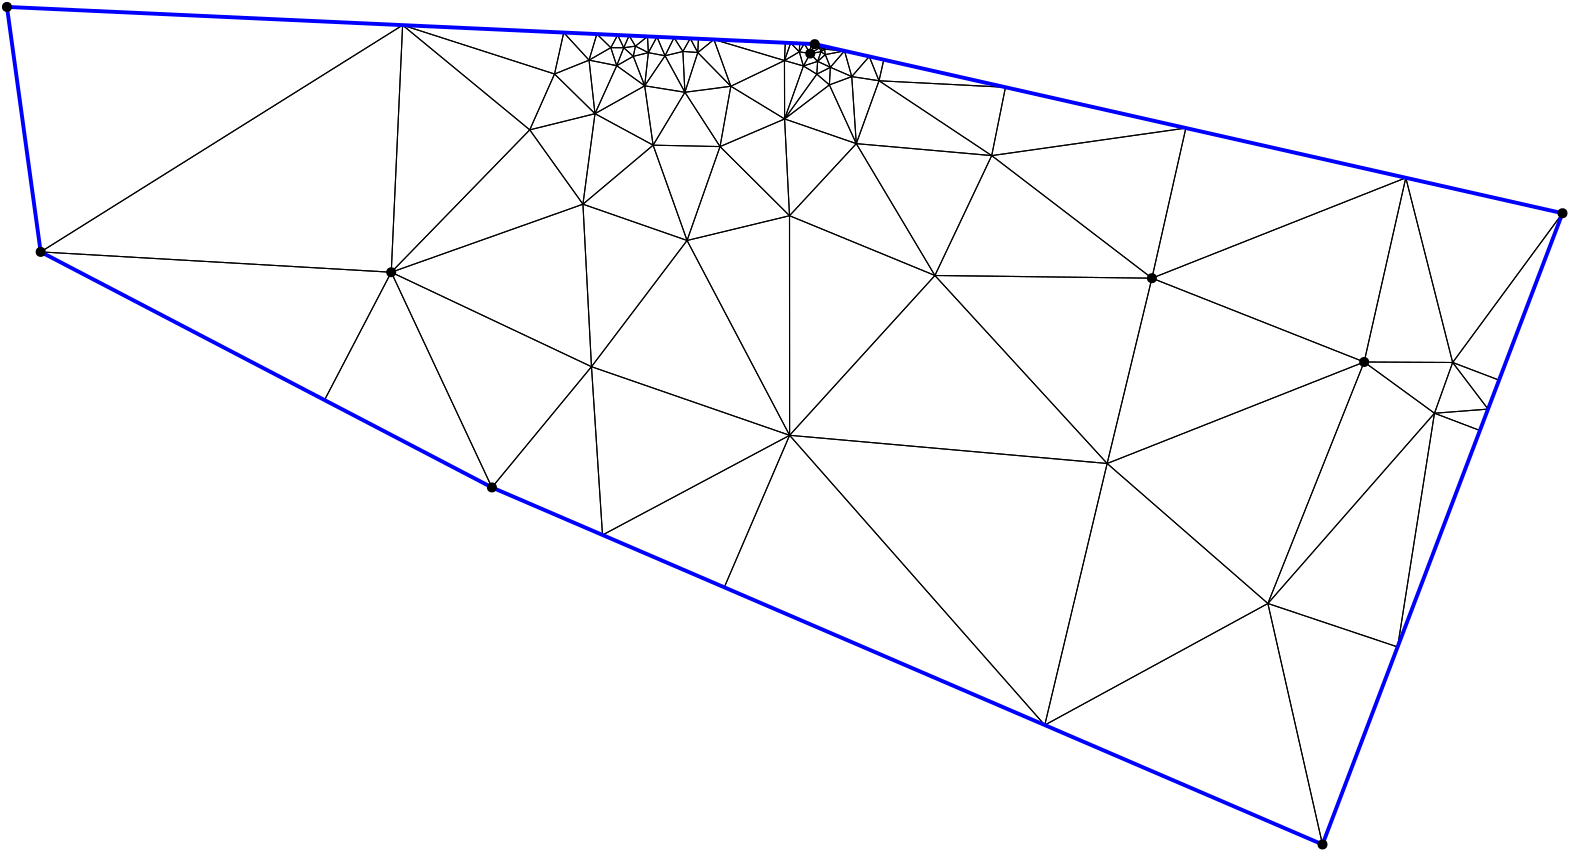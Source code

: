 <?xml version="1.0"?>
<!DOCTYPE ipe SYSTEM "ipe.dtd">
<ipe version="70218" creator="Ipe 7.2.24">
<info created="D:20221020151441" modified="D:20221020151441"/>
<ipestyle name="basic">
<symbol name="mark/disk(sx)" transformations="translations">
<path fill="sym-stroke">
0.6 0 0 0.6 0 0 e
</path>
</symbol>
<anglesize name="22.5 deg" value="22.5"/>
<anglesize name="30 deg" value="30"/>
<anglesize name="45 deg" value="45"/>
<anglesize name="60 deg" value="60"/>
<anglesize name="90 deg" value="90"/>
<arrowsize name="large" value="10"/>
<arrowsize name="small" value="5"/>
<arrowsize name="tiny" value="3"/>
<color name="blue" value="0 0 1"/>
<color name="gray" value="0.745"/>
<color name="green" value="0 1 0"/>
<color name="red" value="1 0 0"/>
<color name="pink" value="1 0.753 0.796"/>
<pen name="heavier" value="0.8"/>
<pen name="fat" value="1.4"/>
<pen name="ultrafat" value="2"/>
<gridsize name="16 pts (~6 mm)" value="16"/>
<gridsize name="32 pts (~12 mm)" value="32"/>
<gridsize name="4 pts" value="4"/>
<gridsize name="8 pts (~3 mm)" value="8"/>
<opacity name="10%" value="0.1"/>
<opacity name="25%" value="0.25"/>
<opacity name="50%" value="0.5"/>
<opacity name="75%" value="0.75"/>
<symbolsize name="large" value="5"/>
<symbolsize name="small" value="2"/>
<symbolsize name="tiny" value="1.1"/>
<textsize name="huge" value="\huge"/>
<textsize name="large" value="\large"/>
<textsize name="small" value="\small"/>
<textsize name="tiny" value="	iny"/>
<tiling name="falling" angle="-60" step="4" width="1"/>
<tiling name="rising" angle="30" step="4" width="1"/>
</ipestyle>
<page>
<layer name="hull"/>
<layer name="constraints"/>
<layer name="triangulation"/>
<layer name="obtuse"/>
<layer name="blub"/>
<layer name="problems"/>
<view layers="hull constraints triangulation obtuse blub" active="triangulation"/>
<path layer="triangulation" stroke="black">
130.327 431.985 m 
154.349 478.006 l 
</path>
<path layer="triangulation" stroke="black">
154.349 478.006 m 
28.139 485.325 l 
</path>
<path layer="triangulation" stroke="black">
28.139 485.325 m 
130.327 431.985 l 
</path>
<path layer="triangulation" stroke="black">
274.235 364.574 m 
297.758 419.299 l 
</path>
<path layer="triangulation" stroke="black">
297.758 419.299 m 
230.408 383.413 l 
</path>
<path layer="triangulation" stroke="black">
230.408 383.413 m 
274.235 364.574 l 
</path>
<path layer="triangulation" stroke="black">
270.518 561.793 m 
264.706 557.089 l 
</path>
<path layer="triangulation" stroke="black">
264.706 557.089 m 
276.598 544.961 l 
</path>
<path layer="triangulation" stroke="black">
276.598 544.961 m 
270.518 561.793 l 
</path>
<path layer="triangulation" stroke="black">
302.723 552.251 m 
305.193 556.731 l 
</path>
<path layer="triangulation" stroke="black">
305.193 556.731 m 
301.247 557.351 l 
</path>
<path layer="triangulation" stroke="black">
301.247 557.351 m 
302.723 552.251 l 
</path>
<path layer="triangulation" stroke="black">
28.139 485.325 m 
154.349 478.006 l 
</path>
<path layer="triangulation" stroke="black">
154.349 478.006 m 
158.444 566.953 l 
</path>
<path layer="triangulation" stroke="black">
158.444 566.953 m 
28.139 485.325 l 
</path>
<path layer="triangulation" stroke="black">
226.433 443.993 m 
154.349 478.006 l 
</path>
<path layer="triangulation" stroke="black">
154.349 478.006 m 
190.587 400.53 l 
</path>
<path layer="triangulation" stroke="black">
190.587 400.53 m 
226.433 443.993 l 
</path>
<path layer="triangulation" stroke="black">
226.433 443.993 m 
297.758 419.299 l 
</path>
<path layer="triangulation" stroke="black">
297.758 419.299 m 
260.846 489.439 l 
</path>
<path layer="triangulation" stroke="black">
260.846 489.439 m 
226.433 443.993 l 
</path>
<path layer="triangulation" stroke="black">
519.589 512.005 m 
428.19 475.864 l 
</path>
<path layer="triangulation" stroke="black">
428.19 475.864 m 
504.594 445.695 l 
</path>
<path layer="triangulation" stroke="black">
504.594 445.695 m 
519.589 512.005 l 
</path>
<path layer="triangulation" stroke="black">
226.433 443.993 m 
223.358 502.497 l 
</path>
<path layer="triangulation" stroke="black">
223.358 502.497 m 
154.349 478.006 l 
</path>
<path layer="triangulation" stroke="black">
154.349 478.006 m 
226.433 443.993 l 
</path>
<path layer="triangulation" stroke="black">
529.911 427.245 m 
504.594 445.695 l 
</path>
<path layer="triangulation" stroke="black">
504.594 445.695 m 
469.937 358.753 l 
</path>
<path layer="triangulation" stroke="black">
469.937 358.753 m 
529.911 427.245 l 
</path>
<path layer="triangulation" stroke="black">
519.589 512.005 m 
440.411 529.909 l 
</path>
<path layer="triangulation" stroke="black">
440.411 529.909 m 
428.19 475.864 l 
</path>
<path layer="triangulation" stroke="black">
428.19 475.864 m 
519.589 512.005 l 
</path>
<path layer="triangulation" stroke="black">
412.073 409.152 m 
428.19 475.864 l 
</path>
<path layer="triangulation" stroke="black">
428.19 475.864 m 
350.067 476.833 l 
</path>
<path layer="triangulation" stroke="black">
350.067 476.833 m 
412.073 409.152 l 
</path>
<path layer="triangulation" stroke="black">
242.255 559.397 m 
246.595 562.894 l 
</path>
<path layer="triangulation" stroke="black">
246.595 562.894 m 
239.976 563.199 l 
</path>
<path layer="triangulation" stroke="black">
239.976 563.199 m 
242.255 559.397 l 
</path>
<path layer="triangulation" stroke="black">
227.695 535.086 m 
213.128 549.369 l 
</path>
<path layer="triangulation" stroke="black">
213.128 549.369 m 
204.208 529.264 l 
</path>
<path layer="triangulation" stroke="black">
204.208 529.264 m 
227.695 535.086 l 
</path>
<path layer="triangulation" stroke="black">
309.055 557.392 m 
305.193 556.731 l 
</path>
<path layer="triangulation" stroke="black">
305.193 556.731 m 
307.843 553.919 l 
</path>
<path layer="triangulation" stroke="black">
307.843 553.919 m 
309.055 557.392 l 
</path>
<path layer="triangulation" stroke="black">
272.714 523.24 m 
248.622 523.747 l 
</path>
<path layer="triangulation" stroke="black">
248.622 523.747 m 
260.846 489.439 l 
</path>
<path layer="triangulation" stroke="black">
260.846 489.439 m 
272.714 523.24 l 
</path>
<path layer="triangulation" stroke="black">
227.695 535.086 m 
245.587 545.119 l 
</path>
<path layer="triangulation" stroke="black">
245.587 545.119 m 
235.523 552.361 l 
</path>
<path layer="triangulation" stroke="black">
235.523 552.361 m 
227.695 535.086 l 
</path>
<path layer="triangulation" stroke="black">
233.386 558.852 m 
225.551 554.362 l 
</path>
<path layer="triangulation" stroke="black">
225.551 554.362 m 
235.523 552.361 l 
</path>
<path layer="triangulation" stroke="black">
235.523 552.361 m 
233.386 558.852 l 
</path>
<path layer="triangulation" stroke="black">
204.208 529.264 m 
154.349 478.006 l 
</path>
<path layer="triangulation" stroke="black">
154.349 478.006 m 
223.358 502.497 l 
</path>
<path layer="triangulation" stroke="black">
223.358 502.497 m 
204.208 529.264 l 
</path>
<path layer="triangulation" stroke="black">
295.908 554.216 m 
270.518 561.793 l 
</path>
<path layer="triangulation" stroke="black">
270.518 561.793 m 
276.598 544.961 l 
</path>
<path layer="triangulation" stroke="black">
276.598 544.961 m 
295.908 554.216 l 
</path>
<path layer="triangulation" stroke="black">
227.695 535.086 m 
235.523 552.361 l 
</path>
<path layer="triangulation" stroke="black">
235.523 552.361 m 
225.551 554.362 l 
</path>
<path layer="triangulation" stroke="black">
225.551 554.362 m 
227.695 535.086 l 
</path>
<path layer="triangulation" stroke="black">
350.067 476.833 m 
297.725 498.349 l 
</path>
<path layer="triangulation" stroke="black">
297.725 498.349 m 
297.758 419.299 l 
</path>
<path layer="triangulation" stroke="black">
297.758 419.299 m 
350.067 476.833 l 
</path>
<path layer="triangulation" stroke="black">
295.954 533.188 m 
276.598 544.961 l 
</path>
<path layer="triangulation" stroke="black">
276.598 544.961 m 
272.714 523.24 l 
</path>
<path layer="triangulation" stroke="black">
272.714 523.24 m 
295.954 533.188 l 
</path>
<path layer="triangulation" stroke="black">
216.443 564.282 m 
213.128 549.369 l 
</path>
<path layer="triangulation" stroke="black">
213.128 549.369 m 
225.551 554.362 l 
</path>
<path layer="triangulation" stroke="black">
225.551 554.362 m 
216.443 564.282 l 
</path>
<path layer="triangulation" stroke="black">
158.444 566.953 m 
154.349 478.006 l 
</path>
<path layer="triangulation" stroke="black">
154.349 478.006 m 
204.208 529.264 l 
</path>
<path layer="triangulation" stroke="black">
204.208 529.264 m 
158.444 566.953 l 
</path>
<path layer="triangulation" stroke="black">
241.478 555.739 m 
238.048 558.825 l 
</path>
<path layer="triangulation" stroke="black">
238.048 558.825 m 
235.523 552.361 l 
</path>
<path layer="triangulation" stroke="black">
235.523 552.361 m 
241.478 555.739 l 
</path>
<path layer="triangulation" stroke="black">
158.444 566.953 m 
213.128 549.369 l 
</path>
<path layer="triangulation" stroke="black">
213.128 549.369 m 
216.443 564.282 l 
</path>
<path layer="triangulation" stroke="black">
216.443 564.282 m 
158.444 566.953 l 
</path>
<path layer="triangulation" stroke="black">
16 573.511 m 
28.139 485.325 l 
</path>
<path layer="triangulation" stroke="black">
28.139 485.325 m 
158.444 566.953 l 
</path>
<path layer="triangulation" stroke="black">
158.444 566.953 m 
16 573.511 l 
</path>
<path layer="triangulation" stroke="black">
239.976 563.199 m 
235.868 563.388 l 
</path>
<path layer="triangulation" stroke="black">
235.868 563.388 m 
238.048 558.825 l 
</path>
<path layer="triangulation" stroke="black">
238.048 558.825 m 
239.976 563.199 l 
</path>
<path layer="triangulation" stroke="black">
309.584 558.762 m 
308.53 558.804 l 
</path>
<path layer="triangulation" stroke="black">
308.53 558.804 m 
309.055 557.392 l 
</path>
<path layer="triangulation" stroke="black">
309.055 557.392 m 
309.584 558.762 l 
</path>
<path layer="triangulation" stroke="black">
306.8 560.122 m 
305.193 556.731 l 
</path>
<path layer="triangulation" stroke="black">
305.193 556.731 m 
308.53 558.804 l 
</path>
<path layer="triangulation" stroke="black">
308.53 558.804 m 
306.8 560.122 l 
</path>
<path layer="triangulation" stroke="black">
306.8 560.122 m 
308.53 558.804 l 
</path>
<path layer="triangulation" stroke="black">
308.53 558.804 m 
308.73 559.686 l 
</path>
<path layer="triangulation" stroke="black">
308.73 559.686 m 
306.8 560.122 l 
</path>
<path layer="triangulation" stroke="black">
306.8 560.122 m 
305.353 560.189 l 
</path>
<path layer="triangulation" stroke="black">
305.353 560.189 m 
305.193 556.731 l 
</path>
<path layer="triangulation" stroke="black">
305.193 556.731 m 
306.8 560.122 l 
</path>
<path layer="triangulation" stroke="black">
310.233 559.346 m 
309.402 559.534 l 
</path>
<path layer="triangulation" stroke="black">
309.402 559.534 m 
309.584 558.762 l 
</path>
<path layer="triangulation" stroke="black">
309.584 558.762 m 
310.233 559.346 l 
</path>
<path layer="triangulation" stroke="black">
310.602 556.346 m 
310.355 558.298 l 
</path>
<path layer="triangulation" stroke="black">
310.355 558.298 m 
309.055 557.392 l 
</path>
<path layer="triangulation" stroke="black">
309.055 557.392 m 
310.602 556.346 l 
</path>
<path layer="triangulation" stroke="black">
440.411 529.909 m 
370.515 519.993 l 
</path>
<path layer="triangulation" stroke="black">
370.515 519.993 m 
428.19 475.864 l 
</path>
<path layer="triangulation" stroke="black">
428.19 475.864 m 
440.411 529.909 l 
</path>
<path layer="triangulation" stroke="black">
310.575 559.269 m 
310.233 559.346 l 
</path>
<path layer="triangulation" stroke="black">
310.233 559.346 m 
310.355 558.298 l 
</path>
<path layer="triangulation" stroke="black">
310.355 558.298 m 
310.575 559.269 l 
</path>
<path layer="triangulation" stroke="black">
549.192 428.738 m 
553.155 439.164 l 
</path>
<path layer="triangulation" stroke="black">
553.155 439.164 m 
536.459 445.512 l 
</path>
<path layer="triangulation" stroke="black">
536.459 445.512 m 
549.192 428.738 l 
</path>
<path layer="triangulation" stroke="black">
536.459 445.512 m 
519.589 512.005 l 
</path>
<path layer="triangulation" stroke="black">
519.589 512.005 m 
504.594 445.695 l 
</path>
<path layer="triangulation" stroke="black">
504.594 445.695 m 
536.459 445.512 l 
</path>
<path layer="triangulation" stroke="black">
230.408 383.413 m 
226.433 443.993 l 
</path>
<path layer="triangulation" stroke="black">
226.433 443.993 m 
190.587 400.53 l 
</path>
<path layer="triangulation" stroke="black">
190.587 400.53 m 
230.408 383.413 l 
</path>
<path layer="triangulation" stroke="black">
260.846 489.439 m 
223.358 502.497 l 
</path>
<path layer="triangulation" stroke="black">
223.358 502.497 m 
226.433 443.993 l 
</path>
<path layer="triangulation" stroke="black">
226.433 443.993 m 
260.846 489.439 l 
</path>
<path layer="triangulation" stroke="black">
190.587 400.53 m 
154.349 478.006 l 
</path>
<path layer="triangulation" stroke="black">
154.349 478.006 m 
130.327 431.985 l 
</path>
<path layer="triangulation" stroke="black">
130.327 431.985 m 
190.587 400.53 l 
</path>
<path layer="triangulation" stroke="black">
350.067 476.833 m 
428.19 475.864 l 
</path>
<path layer="triangulation" stroke="black">
428.19 475.864 m 
370.515 519.993 l 
</path>
<path layer="triangulation" stroke="black">
370.515 519.993 m 
350.067 476.833 l 
</path>
<path layer="triangulation" stroke="black">
230.408 383.413 m 
297.758 419.299 l 
</path>
<path layer="triangulation" stroke="black">
297.758 419.299 m 
226.433 443.993 l 
</path>
<path layer="triangulation" stroke="black">
226.433 443.993 m 
230.408 383.413 l 
</path>
<path layer="triangulation" stroke="black">
259.339 557.489 m 
260.069 542.793 l 
</path>
<path layer="triangulation" stroke="black">
260.069 542.793 m 
264.706 557.089 l 
</path>
<path layer="triangulation" stroke="black">
264.706 557.089 m 
259.339 557.489 l 
</path>
<path layer="triangulation" stroke="black">
274.235 364.574 m 
389.61 314.981 l 
</path>
<path layer="triangulation" stroke="black">
389.61 314.981 m 
297.758 419.299 l 
</path>
<path layer="triangulation" stroke="black">
297.758 419.299 m 
274.235 364.574 l 
</path>
<path layer="triangulation" stroke="black">
260.846 489.439 m 
297.758 419.299 l 
</path>
<path layer="triangulation" stroke="black">
297.758 419.299 m 
297.725 498.349 l 
</path>
<path layer="triangulation" stroke="black">
297.725 498.349 m 
260.846 489.439 l 
</path>
<path layer="triangulation" stroke="black">
389.61 314.981 m 
489.599 272 l 
</path>
<path layer="triangulation" stroke="black">
489.599 272 m 
469.937 358.753 l 
</path>
<path layer="triangulation" stroke="black">
469.937 358.753 m 
389.61 314.981 l 
</path>
<path layer="triangulation" stroke="black">
297.725 498.349 m 
272.714 523.24 l 
</path>
<path layer="triangulation" stroke="black">
272.714 523.24 m 
260.846 489.439 l 
</path>
<path layer="triangulation" stroke="black">
260.846 489.439 m 
297.725 498.349 l 
</path>
<path layer="triangulation" stroke="black">
303.032 560.296 m 
301.247 557.351 l 
</path>
<path layer="triangulation" stroke="black">
301.247 557.351 m 
305.193 556.731 l 
</path>
<path layer="triangulation" stroke="black">
305.193 556.731 m 
303.032 560.296 l 
</path>
<path layer="triangulation" stroke="black">
260.846 489.439 m 
248.622 523.747 l 
</path>
<path layer="triangulation" stroke="black">
248.622 523.747 m 
223.358 502.497 l 
</path>
<path layer="triangulation" stroke="black">
223.358 502.497 m 
260.846 489.439 l 
</path>
<path layer="triangulation" stroke="black">
272.714 523.24 m 
260.069 542.793 l 
</path>
<path layer="triangulation" stroke="black">
260.069 542.793 m 
248.622 523.747 l 
</path>
<path layer="triangulation" stroke="black">
248.622 523.747 m 
272.714 523.24 l 
</path>
<path layer="triangulation" stroke="black">
297.725 498.349 m 
295.954 533.188 l 
</path>
<path layer="triangulation" stroke="black">
295.954 533.188 m 
272.714 523.24 l 
</path>
<path layer="triangulation" stroke="black">
272.714 523.24 m 
297.725 498.349 l 
</path>
<path layer="triangulation" stroke="black">
329.948 546.932 m 
370.515 519.993 l 
</path>
<path layer="triangulation" stroke="black">
370.515 519.993 m 
375.473 544.594 l 
</path>
<path layer="triangulation" stroke="black">
375.473 544.594 m 
329.948 546.932 l 
</path>
<path layer="triangulation" stroke="black">
272.714 523.24 m 
276.598 544.961 l 
</path>
<path layer="triangulation" stroke="black">
276.598 544.961 m 
260.069 542.793 l 
</path>
<path layer="triangulation" stroke="black">
260.069 542.793 m 
272.714 523.24 l 
</path>
<path layer="triangulation" stroke="black">
302.723 552.251 m 
307.843 553.919 l 
</path>
<path layer="triangulation" stroke="black">
307.843 553.919 m 
305.193 556.731 l 
</path>
<path layer="triangulation" stroke="black">
305.193 556.731 m 
302.723 552.251 l 
</path>
<path layer="triangulation" stroke="black">
301.247 557.351 m 
295.908 554.216 l 
</path>
<path layer="triangulation" stroke="black">
295.908 554.216 m 
302.723 552.251 l 
</path>
<path layer="triangulation" stroke="black">
302.723 552.251 m 
301.247 557.351 l 
</path>
<path layer="triangulation" stroke="black">
276.598 544.961 m 
295.954 533.188 l 
</path>
<path layer="triangulation" stroke="black">
295.954 533.188 m 
295.908 554.216 l 
</path>
<path layer="triangulation" stroke="black">
295.908 554.216 m 
276.598 544.961 l 
</path>
<path layer="triangulation" stroke="black">
241.478 555.739 m 
245.587 545.119 l 
</path>
<path layer="triangulation" stroke="black">
245.587 545.119 m 
246.907 557.046 l 
</path>
<path layer="triangulation" stroke="black">
246.907 557.046 m 
241.478 555.739 l 
</path>
<path layer="triangulation" stroke="black">
248.622 523.747 m 
260.069 542.793 l 
</path>
<path layer="triangulation" stroke="black">
260.069 542.793 m 
245.587 545.119 l 
</path>
<path layer="triangulation" stroke="black">
245.587 545.119 m 
248.622 523.747 l 
</path>
<path layer="triangulation" stroke="black">
233.386 558.852 m 
235.523 552.361 l 
</path>
<path layer="triangulation" stroke="black">
235.523 552.361 m 
238.048 558.825 l 
</path>
<path layer="triangulation" stroke="black">
238.048 558.825 m 
233.386 558.852 l 
</path>
<path layer="triangulation" stroke="black">
225.551 554.362 m 
213.128 549.369 l 
</path>
<path layer="triangulation" stroke="black">
213.128 549.369 m 
227.695 535.086 l 
</path>
<path layer="triangulation" stroke="black">
227.695 535.086 m 
225.551 554.362 l 
</path>
<path layer="triangulation" stroke="black">
248.622 523.747 m 
227.695 535.086 l 
</path>
<path layer="triangulation" stroke="black">
227.695 535.086 m 
223.358 502.497 l 
</path>
<path layer="triangulation" stroke="black">
223.358 502.497 m 
248.622 523.747 l 
</path>
<path layer="triangulation" stroke="black">
248.622 523.747 m 
245.587 545.119 l 
</path>
<path layer="triangulation" stroke="black">
245.587 545.119 m 
227.695 535.086 l 
</path>
<path layer="triangulation" stroke="black">
227.695 535.086 m 
248.622 523.747 l 
</path>
<path layer="triangulation" stroke="black">
227.695 535.086 m 
204.208 529.264 l 
</path>
<path layer="triangulation" stroke="black">
204.208 529.264 m 
223.358 502.497 l 
</path>
<path layer="triangulation" stroke="black">
223.358 502.497 m 
227.695 535.086 l 
</path>
<path layer="triangulation" stroke="black">
213.128 549.369 m 
158.444 566.953 l 
</path>
<path layer="triangulation" stroke="black">
158.444 566.953 m 
204.208 529.264 l 
</path>
<path layer="triangulation" stroke="black">
204.208 529.264 m 
213.128 549.369 l 
</path>
<path layer="triangulation" stroke="black">
260.069 542.793 m 
259.339 557.489 l 
</path>
<path layer="triangulation" stroke="black">
259.339 557.489 m 
252.913 555.936 l 
</path>
<path layer="triangulation" stroke="black">
252.913 555.936 m 
260.069 542.793 l 
</path>
<path layer="triangulation" stroke="black">
250.006 562.737 m 
246.595 562.894 l 
</path>
<path layer="triangulation" stroke="black">
246.595 562.894 m 
246.907 557.046 l 
</path>
<path layer="triangulation" stroke="black">
246.907 557.046 m 
250.006 562.737 l 
</path>
<path layer="triangulation" stroke="black">
245.587 545.119 m 
241.478 555.739 l 
</path>
<path layer="triangulation" stroke="black">
241.478 555.739 m 
235.523 552.361 l 
</path>
<path layer="triangulation" stroke="black">
235.523 552.361 m 
245.587 545.119 l 
</path>
<path layer="triangulation" stroke="black">
246.907 557.046 m 
246.595 562.894 l 
</path>
<path layer="triangulation" stroke="black">
246.595 562.894 m 
242.255 559.397 l 
</path>
<path layer="triangulation" stroke="black">
242.255 559.397 m 
246.907 557.046 l 
</path>
<path layer="triangulation" stroke="black">
242.255 559.397 m 
239.976 563.199 l 
</path>
<path layer="triangulation" stroke="black">
239.976 563.199 m 
238.048 558.825 l 
</path>
<path layer="triangulation" stroke="black">
238.048 558.825 m 
242.255 559.397 l 
</path>
<path layer="triangulation" stroke="black">
228.365 563.734 m 
225.551 554.362 l 
</path>
<path layer="triangulation" stroke="black">
225.551 554.362 m 
233.386 558.852 l 
</path>
<path layer="triangulation" stroke="black">
233.386 558.852 m 
228.365 563.734 l 
</path>
<path layer="triangulation" stroke="black">
241.478 555.739 m 
242.255 559.397 l 
</path>
<path layer="triangulation" stroke="black">
242.255 559.397 m 
238.048 558.825 l 
</path>
<path layer="triangulation" stroke="black">
238.048 558.825 m 
241.478 555.739 l 
</path>
<path layer="triangulation" stroke="black">
241.478 555.739 m 
246.907 557.046 l 
</path>
<path layer="triangulation" stroke="black">
246.907 557.046 m 
242.255 559.397 l 
</path>
<path layer="triangulation" stroke="black">
242.255 559.397 m 
241.478 555.739 l 
</path>
<path layer="triangulation" stroke="black">
235.868 563.388 m 
233.386 558.852 l 
</path>
<path layer="triangulation" stroke="black">
233.386 558.852 m 
238.048 558.825 l 
</path>
<path layer="triangulation" stroke="black">
238.048 558.825 m 
235.868 563.388 l 
</path>
<path layer="triangulation" stroke="black">
228.365 563.734 m 
233.386 558.852 l 
</path>
<path layer="triangulation" stroke="black">
233.386 558.852 m 
235.868 563.388 l 
</path>
<path layer="triangulation" stroke="black">
235.868 563.388 m 
228.365 563.734 l 
</path>
<path layer="triangulation" stroke="black">
216.443 564.282 m 
225.551 554.362 l 
</path>
<path layer="triangulation" stroke="black">
225.551 554.362 m 
228.365 563.734 l 
</path>
<path layer="triangulation" stroke="black">
228.365 563.734 m 
216.443 564.282 l 
</path>
<path layer="triangulation" stroke="black">
252.913 555.936 m 
246.907 557.046 l 
</path>
<path layer="triangulation" stroke="black">
246.907 557.046 m 
245.587 545.119 l 
</path>
<path layer="triangulation" stroke="black">
245.587 545.119 m 
252.913 555.936 l 
</path>
<path layer="triangulation" stroke="black">
252.913 555.936 m 
250.006 562.737 l 
</path>
<path layer="triangulation" stroke="black">
250.006 562.737 m 
246.907 557.046 l 
</path>
<path layer="triangulation" stroke="black">
246.907 557.046 m 
252.913 555.936 l 
</path>
<path layer="triangulation" stroke="black">
261.991 562.185 m 
256.163 562.454 l 
</path>
<path layer="triangulation" stroke="black">
256.163 562.454 m 
259.339 557.489 l 
</path>
<path layer="triangulation" stroke="black">
259.339 557.489 m 
261.991 562.185 l 
</path>
<path layer="triangulation" stroke="black">
264.706 557.089 m 
260.069 542.793 l 
</path>
<path layer="triangulation" stroke="black">
260.069 542.793 m 
276.598 544.961 l 
</path>
<path layer="triangulation" stroke="black">
276.598 544.961 m 
264.706 557.089 l 
</path>
<path layer="triangulation" stroke="black">
270.518 561.793 m 
295.908 554.216 l 
</path>
<path layer="triangulation" stroke="black">
295.908 554.216 m 
296.202 560.61 l 
</path>
<path layer="triangulation" stroke="black">
296.202 560.61 m 
270.518 561.793 l 
</path>
<path layer="triangulation" stroke="black">
264.935 562.05 m 
264.706 557.089 l 
</path>
<path layer="triangulation" stroke="black">
264.706 557.089 m 
270.518 561.793 l 
</path>
<path layer="triangulation" stroke="black">
270.518 561.793 m 
264.935 562.05 l 
</path>
<path layer="triangulation" stroke="black">
264.935 562.05 m 
261.991 562.185 l 
</path>
<path layer="triangulation" stroke="black">
261.991 562.185 m 
264.706 557.089 l 
</path>
<path layer="triangulation" stroke="black">
264.706 557.089 m 
264.935 562.05 l 
</path>
<path layer="triangulation" stroke="black">
261.991 562.185 m 
259.339 557.489 l 
</path>
<path layer="triangulation" stroke="black">
259.339 557.489 m 
264.706 557.089 l 
</path>
<path layer="triangulation" stroke="black">
264.706 557.089 m 
261.991 562.185 l 
</path>
<path layer="triangulation" stroke="black">
256.163 562.454 m 
250.006 562.737 l 
</path>
<path layer="triangulation" stroke="black">
250.006 562.737 m 
252.913 555.936 l 
</path>
<path layer="triangulation" stroke="black">
252.913 555.936 m 
256.163 562.454 l 
</path>
<path layer="triangulation" stroke="black">
260.069 542.793 m 
252.913 555.936 l 
</path>
<path layer="triangulation" stroke="black">
252.913 555.936 m 
245.587 545.119 l 
</path>
<path layer="triangulation" stroke="black">
245.587 545.119 m 
260.069 542.793 l 
</path>
<path layer="triangulation" stroke="black">
259.339 557.489 m 
256.163 562.454 l 
</path>
<path layer="triangulation" stroke="black">
256.163 562.454 m 
252.913 555.936 l 
</path>
<path layer="triangulation" stroke="black">
252.913 555.936 m 
259.339 557.489 l 
</path>
<path layer="triangulation" stroke="black">
297.725 498.349 m 
321.767 524.3 l 
</path>
<path layer="triangulation" stroke="black">
321.767 524.3 m 
295.954 533.188 l 
</path>
<path layer="triangulation" stroke="black">
295.954 533.188 m 
297.725 498.349 l 
</path>
<path layer="triangulation" stroke="black">
309.055 557.392 m 
308.53 558.804 l 
</path>
<path layer="triangulation" stroke="black">
308.53 558.804 m 
305.193 556.731 l 
</path>
<path layer="triangulation" stroke="black">
305.193 556.731 m 
309.055 557.392 l 
</path>
<path layer="triangulation" stroke="black">
295.954 533.188 m 
302.723 552.251 l 
</path>
<path layer="triangulation" stroke="black">
302.723 552.251 m 
295.908 554.216 l 
</path>
<path layer="triangulation" stroke="black">
295.908 554.216 m 
295.954 533.188 l 
</path>
<path layer="triangulation" stroke="black">
295.954 533.188 m 
312.075 545.45 l 
</path>
<path layer="triangulation" stroke="black">
312.075 545.45 m 
307.555 549.311 l 
</path>
<path layer="triangulation" stroke="black">
307.555 549.311 m 
295.954 533.188 l 
</path>
<path layer="triangulation" stroke="black">
305.353 560.189 m 
303.032 560.296 l 
</path>
<path layer="triangulation" stroke="black">
303.032 560.296 m 
305.193 556.731 l 
</path>
<path layer="triangulation" stroke="black">
305.193 556.731 m 
305.353 560.189 l 
</path>
<path layer="triangulation" stroke="black">
298.143 560.521 m 
295.908 554.216 l 
</path>
<path layer="triangulation" stroke="black">
295.908 554.216 m 
301.247 557.351 l 
</path>
<path layer="triangulation" stroke="black">
301.247 557.351 m 
298.143 560.521 l 
</path>
<path layer="triangulation" stroke="black">
310.602 556.346 m 
309.055 557.392 l 
</path>
<path layer="triangulation" stroke="black">
309.055 557.392 m 
307.843 553.919 l 
</path>
<path layer="triangulation" stroke="black">
307.843 553.919 m 
310.602 556.346 l 
</path>
<path layer="triangulation" stroke="black">
310.355 558.298 m 
309.584 558.762 l 
</path>
<path layer="triangulation" stroke="black">
309.584 558.762 m 
309.055 557.392 l 
</path>
<path layer="triangulation" stroke="black">
309.055 557.392 m 
310.355 558.298 l 
</path>
<path layer="triangulation" stroke="black">
298.143 560.521 m 
301.247 557.351 l 
</path>
<path layer="triangulation" stroke="black">
301.247 557.351 m 
301.386 560.372 l 
</path>
<path layer="triangulation" stroke="black">
301.386 560.372 m 
298.143 560.521 l 
</path>
<path layer="triangulation" stroke="black">
301.386 560.372 m 
301.247 557.351 l 
</path>
<path layer="triangulation" stroke="black">
301.247 557.351 m 
303.032 560.296 l 
</path>
<path layer="triangulation" stroke="black">
303.032 560.296 m 
301.386 560.372 l 
</path>
<path layer="triangulation" stroke="black">
296.202 560.61 m 
295.908 554.216 l 
</path>
<path layer="triangulation" stroke="black">
295.908 554.216 m 
298.143 560.521 l 
</path>
<path layer="triangulation" stroke="black">
298.143 560.521 m 
296.202 560.61 l 
</path>
<path layer="triangulation" stroke="black">
317.528 557.696 m 
310.575 559.269 l 
</path>
<path layer="triangulation" stroke="black">
310.575 559.269 m 
310.355 558.298 l 
</path>
<path layer="triangulation" stroke="black">
310.355 558.298 m 
317.528 557.696 l 
</path>
<path layer="triangulation" stroke="black">
308.73 559.686 m 
308.53 558.804 l 
</path>
<path layer="triangulation" stroke="black">
308.53 558.804 m 
309.402 559.534 l 
</path>
<path layer="triangulation" stroke="black">
309.402 559.534 m 
308.73 559.686 l 
</path>
<path layer="triangulation" stroke="black">
310.233 559.346 m 
309.584 558.762 l 
</path>
<path layer="triangulation" stroke="black">
309.584 558.762 m 
310.355 558.298 l 
</path>
<path layer="triangulation" stroke="black">
310.355 558.298 m 
310.233 559.346 l 
</path>
<path layer="triangulation" stroke="black">
309.402 559.534 m 
308.53 558.804 l 
</path>
<path layer="triangulation" stroke="black">
308.53 558.804 m 
309.584 558.762 l 
</path>
<path layer="triangulation" stroke="black">
309.584 558.762 m 
309.402 559.534 l 
</path>
<path layer="triangulation" stroke="black">
312.434 551.782 m 
317.528 557.696 l 
</path>
<path layer="triangulation" stroke="black">
317.528 557.696 m 
310.602 556.346 l 
</path>
<path layer="triangulation" stroke="black">
310.602 556.346 m 
312.434 551.782 l 
</path>
<path layer="triangulation" stroke="black">
312.434 551.782 m 
310.602 556.346 l 
</path>
<path layer="triangulation" stroke="black">
310.602 556.346 m 
307.843 553.919 l 
</path>
<path layer="triangulation" stroke="black">
307.843 553.919 m 
312.434 551.782 l 
</path>
<path layer="triangulation" stroke="black">
317.528 557.696 m 
310.355 558.298 l 
</path>
<path layer="triangulation" stroke="black">
310.355 558.298 m 
310.602 556.346 l 
</path>
<path layer="triangulation" stroke="black">
310.602 556.346 m 
317.528 557.696 l 
</path>
<path layer="triangulation" stroke="black">
375.473 544.594 m 
331.659 554.501 l 
</path>
<path layer="triangulation" stroke="black">
331.659 554.501 m 
329.948 546.932 l 
</path>
<path layer="triangulation" stroke="black">
329.948 546.932 m 
375.473 544.594 l 
</path>
<path layer="triangulation" stroke="black">
307.555 549.311 m 
312.075 545.45 l 
</path>
<path layer="triangulation" stroke="black">
312.075 545.45 m 
312.434 551.782 l 
</path>
<path layer="triangulation" stroke="black">
312.434 551.782 m 
307.555 549.311 l 
</path>
<path layer="triangulation" stroke="black">
312.075 545.45 m 
321.767 524.3 l 
</path>
<path layer="triangulation" stroke="black">
321.767 524.3 m 
320.13 548.436 l 
</path>
<path layer="triangulation" stroke="black">
320.13 548.436 m 
312.075 545.45 l 
</path>
<path layer="triangulation" stroke="black">
312.434 551.782 m 
320.13 548.436 l 
</path>
<path layer="triangulation" stroke="black">
320.13 548.436 m 
317.528 557.696 l 
</path>
<path layer="triangulation" stroke="black">
317.528 557.696 m 
312.434 551.782 l 
</path>
<path layer="triangulation" stroke="black">
317.528 557.696 m 
320.13 548.436 l 
</path>
<path layer="triangulation" stroke="black">
320.13 548.436 m 
326.429 555.684 l 
</path>
<path layer="triangulation" stroke="black">
326.429 555.684 m 
317.528 557.696 l 
</path>
<path layer="triangulation" stroke="black">
440.411 529.909 m 
375.473 544.594 l 
</path>
<path layer="triangulation" stroke="black">
375.473 544.594 m 
370.515 519.993 l 
</path>
<path layer="triangulation" stroke="black">
370.515 519.993 m 
440.411 529.909 l 
</path>
<path layer="triangulation" stroke="black">
529.911 427.245 m 
549.192 428.738 l 
</path>
<path layer="triangulation" stroke="black">
549.192 428.738 m 
536.459 445.512 l 
</path>
<path layer="triangulation" stroke="black">
536.459 445.512 m 
529.911 427.245 l 
</path>
<path layer="triangulation" stroke="black">
326.429 555.684 m 
329.948 546.932 l 
</path>
<path layer="triangulation" stroke="black">
329.948 546.932 m 
331.659 554.501 l 
</path>
<path layer="triangulation" stroke="black">
331.659 554.501 m 
326.429 555.684 l 
</path>
<path layer="triangulation" stroke="black">
321.767 524.3 m 
370.515 519.993 l 
</path>
<path layer="triangulation" stroke="black">
370.515 519.993 m 
329.948 546.932 l 
</path>
<path layer="triangulation" stroke="black">
329.948 546.932 m 
321.767 524.3 l 
</path>
<path layer="triangulation" stroke="black">
320.13 548.436 m 
321.767 524.3 l 
</path>
<path layer="triangulation" stroke="black">
321.767 524.3 m 
329.948 546.932 l 
</path>
<path layer="triangulation" stroke="black">
329.948 546.932 m 
320.13 548.436 l 
</path>
<path layer="triangulation" stroke="black">
297.725 498.349 m 
350.067 476.833 l 
</path>
<path layer="triangulation" stroke="black">
350.067 476.833 m 
321.767 524.3 l 
</path>
<path layer="triangulation" stroke="black">
321.767 524.3 m 
297.725 498.349 l 
</path>
<path layer="triangulation" stroke="black">
326.429 555.684 m 
320.13 548.436 l 
</path>
<path layer="triangulation" stroke="black">
320.13 548.436 m 
329.948 546.932 l 
</path>
<path layer="triangulation" stroke="black">
329.948 546.932 m 
326.429 555.684 l 
</path>
<path layer="triangulation" stroke="black">
312.075 545.45 m 
295.954 533.188 l 
</path>
<path layer="triangulation" stroke="black">
295.954 533.188 m 
321.767 524.3 l 
</path>
<path layer="triangulation" stroke="black">
321.767 524.3 m 
312.075 545.45 l 
</path>
<path layer="triangulation" stroke="black">
312.434 551.782 m 
312.075 545.45 l 
</path>
<path layer="triangulation" stroke="black">
312.075 545.45 m 
320.13 548.436 l 
</path>
<path layer="triangulation" stroke="black">
320.13 548.436 m 
312.434 551.782 l 
</path>
<path layer="triangulation" stroke="black">
312.434 551.782 m 
307.843 553.919 l 
</path>
<path layer="triangulation" stroke="black">
307.843 553.919 m 
307.555 549.311 l 
</path>
<path layer="triangulation" stroke="black">
307.555 549.311 m 
312.434 551.782 l 
</path>
<path layer="triangulation" stroke="black">
302.723 552.251 m 
307.555 549.311 l 
</path>
<path layer="triangulation" stroke="black">
307.555 549.311 m 
307.843 553.919 l 
</path>
<path layer="triangulation" stroke="black">
307.843 553.919 m 
302.723 552.251 l 
</path>
<path layer="triangulation" stroke="black">
302.723 552.251 m 
295.954 533.188 l 
</path>
<path layer="triangulation" stroke="black">
295.954 533.188 m 
307.555 549.311 l 
</path>
<path layer="triangulation" stroke="black">
307.555 549.311 m 
302.723 552.251 l 
</path>
<path layer="triangulation" stroke="black">
516.635 343.108 m 
469.937 358.753 l 
</path>
<path layer="triangulation" stroke="black">
469.937 358.753 m 
489.599 272 l 
</path>
<path layer="triangulation" stroke="black">
489.599 272 m 
516.635 343.108 l 
</path>
<path layer="triangulation" stroke="black">
504.594 445.695 m 
428.19 475.864 l 
</path>
<path layer="triangulation" stroke="black">
428.19 475.864 m 
412.073 409.152 l 
</path>
<path layer="triangulation" stroke="black">
412.073 409.152 m 
504.594 445.695 l 
</path>
<path layer="triangulation" stroke="black">
321.767 524.3 m 
350.067 476.833 l 
</path>
<path layer="triangulation" stroke="black">
350.067 476.833 m 
370.515 519.993 l 
</path>
<path layer="triangulation" stroke="black">
370.515 519.993 m 
321.767 524.3 l 
</path>
<path layer="triangulation" stroke="black">
297.758 419.299 m 
389.61 314.981 l 
</path>
<path layer="triangulation" stroke="black">
389.61 314.981 m 
412.073 409.152 l 
</path>
<path layer="triangulation" stroke="black">
412.073 409.152 m 
297.758 419.299 l 
</path>
<path layer="triangulation" stroke="black">
504.594 445.695 m 
412.073 409.152 l 
</path>
<path layer="triangulation" stroke="black">
412.073 409.152 m 
469.937 358.753 l 
</path>
<path layer="triangulation" stroke="black">
469.937 358.753 m 
504.594 445.695 l 
</path>
<path layer="triangulation" stroke="black">
297.758 419.299 m 
412.073 409.152 l 
</path>
<path layer="triangulation" stroke="black">
412.073 409.152 m 
350.067 476.833 l 
</path>
<path layer="triangulation" stroke="black">
350.067 476.833 m 
297.758 419.299 l 
</path>
<path layer="triangulation" stroke="black">
389.61 314.981 m 
469.937 358.753 l 
</path>
<path layer="triangulation" stroke="black">
469.937 358.753 m 
412.073 409.152 l 
</path>
<path layer="triangulation" stroke="black">
412.073 409.152 m 
389.61 314.981 l 
</path>
<path layer="triangulation" stroke="black">
546.26 421.029 m 
529.911 427.245 l 
</path>
<path layer="triangulation" stroke="black">
529.911 427.245 m 
516.635 343.108 l 
</path>
<path layer="triangulation" stroke="black">
516.635 343.108 m 
546.26 421.029 l 
</path>
<path layer="triangulation" stroke="black">
516.635 343.108 m 
529.911 427.245 l 
</path>
<path layer="triangulation" stroke="black">
529.911 427.245 m 
469.937 358.753 l 
</path>
<path layer="triangulation" stroke="black">
469.937 358.753 m 
516.635 343.108 l 
</path>
<path layer="triangulation" stroke="black">
546.26 421.029 m 
549.192 428.738 l 
</path>
<path layer="triangulation" stroke="black">
549.192 428.738 m 
529.911 427.245 l 
</path>
<path layer="triangulation" stroke="black">
529.911 427.245 m 
546.26 421.029 l 
</path>
<path layer="triangulation" stroke="black">
576 499.249 m 
519.589 512.005 l 
</path>
<path layer="triangulation" stroke="black">
519.589 512.005 m 
536.459 445.512 l 
</path>
<path layer="triangulation" stroke="black">
536.459 445.512 m 
576 499.249 l 
</path>
<path layer="triangulation" stroke="black">
529.911 427.245 m 
536.459 445.512 l 
</path>
<path layer="triangulation" stroke="black">
536.459 445.512 m 
504.594 445.695 l 
</path>
<path layer="triangulation" stroke="black">
504.594 445.695 m 
529.911 427.245 l 
</path>
<path layer="triangulation" stroke="black">
553.155 439.164 m 
576 499.249 l 
</path>
<path layer="triangulation" stroke="black">
576 499.249 m 
536.459 445.512 l 
</path>
<path layer="triangulation" stroke="black">
536.459 445.512 m 
553.155 439.164 l 
</path>
<path layer="hull" stroke="blue" pen="fat">
16 573.511 m 
28.139 485.325 l 
</path>
<path layer="hull" stroke="blue" pen="fat">
28.139 485.325 m 
190.587 400.53 l 
</path>
<path layer="hull" stroke="blue" pen="fat">
190.587 400.53 m 
489.599 272 l 
</path>
<path layer="hull" stroke="blue" pen="fat">
489.599 272 m 
576 499.249 l 
</path>
<path layer="hull" stroke="blue" pen="fat">
576 499.249 m 
306.8 560.122 l 
</path>
<path layer="hull" stroke="blue" pen="fat">
306.8 560.122 m 
16 573.511 l 
</path>
<use layer="points" name="mark/disk(sx)" pos="306.8 560.122" size="normal" stroke="black"/>
<use layer="points" name="mark/disk(sx)" pos="16 573.511" size="normal" stroke="black"/>
<use layer="points" name="mark/disk(sx)" pos="305.193 556.731" size="normal" stroke="black"/>
<use layer="points" name="mark/disk(sx)" pos="428.19 475.864" size="normal" stroke="black"/>
<use layer="points" name="mark/disk(sx)" pos="489.599 272" size="normal" stroke="black"/>
<use layer="points" name="mark/disk(sx)" pos="28.139 485.325" size="normal" stroke="black"/>
<use layer="points" name="mark/disk(sx)" pos="190.587 400.53" size="normal" stroke="black"/>
<use layer="points" name="mark/disk(sx)" pos="576 499.249" size="normal" stroke="black"/>
<use layer="points" name="mark/disk(sx)" pos="154.349 478.006" size="normal" stroke="black"/>
<use layer="points" name="mark/disk(sx)" pos="504.594 445.695" size="normal" stroke="black"/>
</page>
</ipe>
